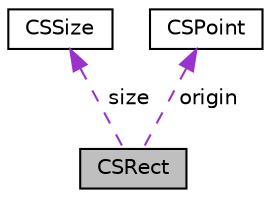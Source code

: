 digraph "CSRect"
{
  edge [fontname="Helvetica",fontsize="10",labelfontname="Helvetica",labelfontsize="10"];
  node [fontname="Helvetica",fontsize="10",shape=record];
  Node1 [label="CSRect",height=0.2,width=0.4,color="black", fillcolor="grey75", style="filled", fontcolor="black"];
  Node2 -> Node1 [dir="back",color="darkorchid3",fontsize="10",style="dashed",label=" size" ,fontname="Helvetica"];
  Node2 [label="CSSize",height=0.2,width=0.4,color="black", fillcolor="white", style="filled",URL="$structCSSize.html",tooltip="A size. "];
  Node3 -> Node1 [dir="back",color="darkorchid3",fontsize="10",style="dashed",label=" origin" ,fontname="Helvetica"];
  Node3 [label="CSPoint",height=0.2,width=0.4,color="black", fillcolor="white", style="filled",URL="$structCSPoint.html",tooltip="A point. "];
}
